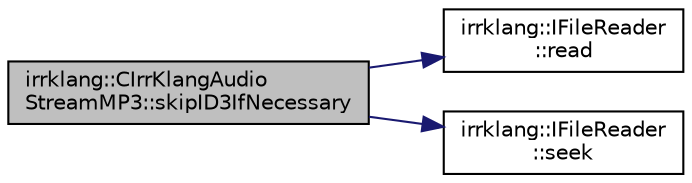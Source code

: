 digraph "irrklang::CIrrKlangAudioStreamMP3::skipID3IfNecessary"
{
  bgcolor="transparent";
  edge [fontname="Helvetica",fontsize="10",labelfontname="Helvetica",labelfontsize="10"];
  node [fontname="Helvetica",fontsize="10",shape=record];
  rankdir="LR";
  Node1 [label="irrklang::CIrrKlangAudio\lStreamMP3::skipID3IfNecessary",height=0.2,width=0.4,color="black", fillcolor="grey75", style="filled", fontcolor="black"];
  Node1 -> Node2 [color="midnightblue",fontsize="10",style="solid",fontname="Helvetica"];
  Node2 [label="irrklang::IFileReader\l::read",height=0.2,width=0.4,color="black",URL="$classirrklang_1_1IFileReader.html#a0ba36fc0023d3ad430bbe34770364559",tooltip="Reads an amount of bytes from the file. "];
  Node1 -> Node3 [color="midnightblue",fontsize="10",style="solid",fontname="Helvetica"];
  Node3 [label="irrklang::IFileReader\l::seek",height=0.2,width=0.4,color="black",URL="$classirrklang_1_1IFileReader.html#a1c98718116049833e2de77a67a07faaa",tooltip="Changes position in file, returns true if successful. "];
}

